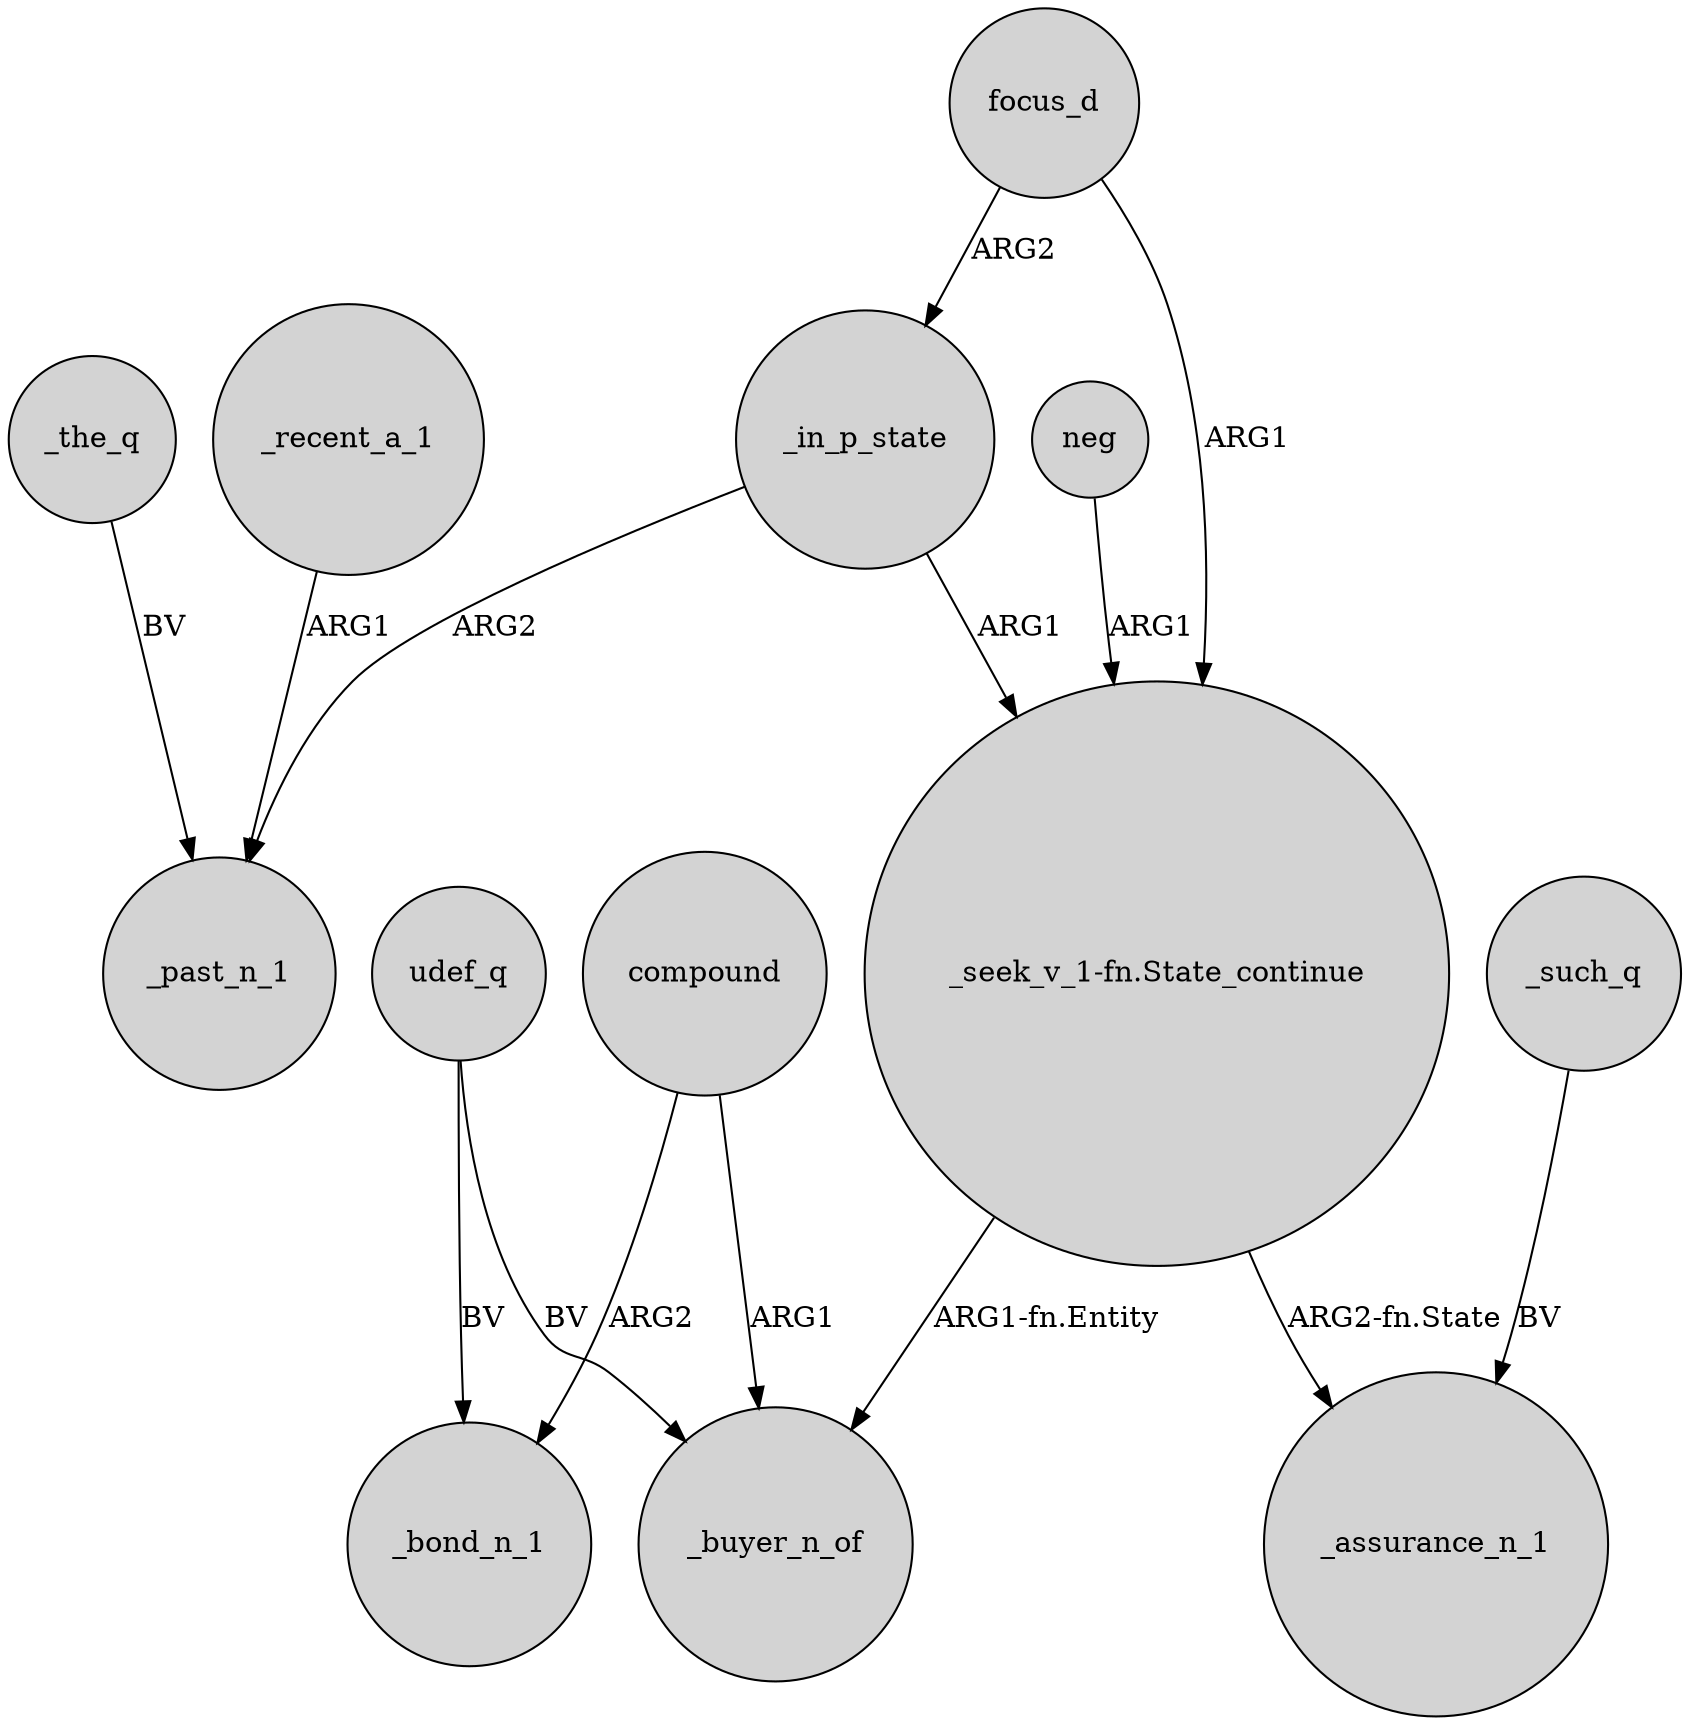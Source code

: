 digraph {
	node [shape=circle style=filled]
	_in_p_state -> _past_n_1 [label=ARG2]
	"_seek_v_1-fn.State_continue" -> _buyer_n_of [label="ARG1-fn.Entity"]
	_in_p_state -> "_seek_v_1-fn.State_continue" [label=ARG1]
	neg -> "_seek_v_1-fn.State_continue" [label=ARG1]
	"_seek_v_1-fn.State_continue" -> _assurance_n_1 [label="ARG2-fn.State"]
	compound -> _buyer_n_of [label=ARG1]
	compound -> _bond_n_1 [label=ARG2]
	udef_q -> _buyer_n_of [label=BV]
	_recent_a_1 -> _past_n_1 [label=ARG1]
	_such_q -> _assurance_n_1 [label=BV]
	udef_q -> _bond_n_1 [label=BV]
	focus_d -> _in_p_state [label=ARG2]
	_the_q -> _past_n_1 [label=BV]
	focus_d -> "_seek_v_1-fn.State_continue" [label=ARG1]
}
